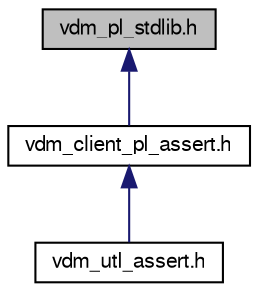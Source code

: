 digraph "vdm_pl_stdlib.h"
{
  bgcolor="transparent";
  edge [fontname="FreeSans",fontsize="10",labelfontname="FreeSans",labelfontsize="10"];
  node [fontname="FreeSans",fontsize="10",shape=record];
  Node1 [label="vdm_pl_stdlib.h",height=0.2,width=0.4,color="black", fillcolor="grey75", style="filled" fontcolor="black"];
  Node1 -> Node2 [dir="back",color="midnightblue",fontsize="10",style="solid",fontname="FreeSans"];
  Node2 [label="vdm_client_pl_assert.h",height=0.2,width=0.4,color="black",URL="$vdm__client__pl__assert_8h.html",tooltip="Assertion Failure APIs."];
  Node2 -> Node3 [dir="back",color="midnightblue",fontsize="10",style="solid",fontname="FreeSans"];
  Node3 [label="vdm_utl_assert.h",height=0.2,width=0.4,color="black",URL="$vdm__utl__assert_8h.html",tooltip="Assertions Utility."];
}
